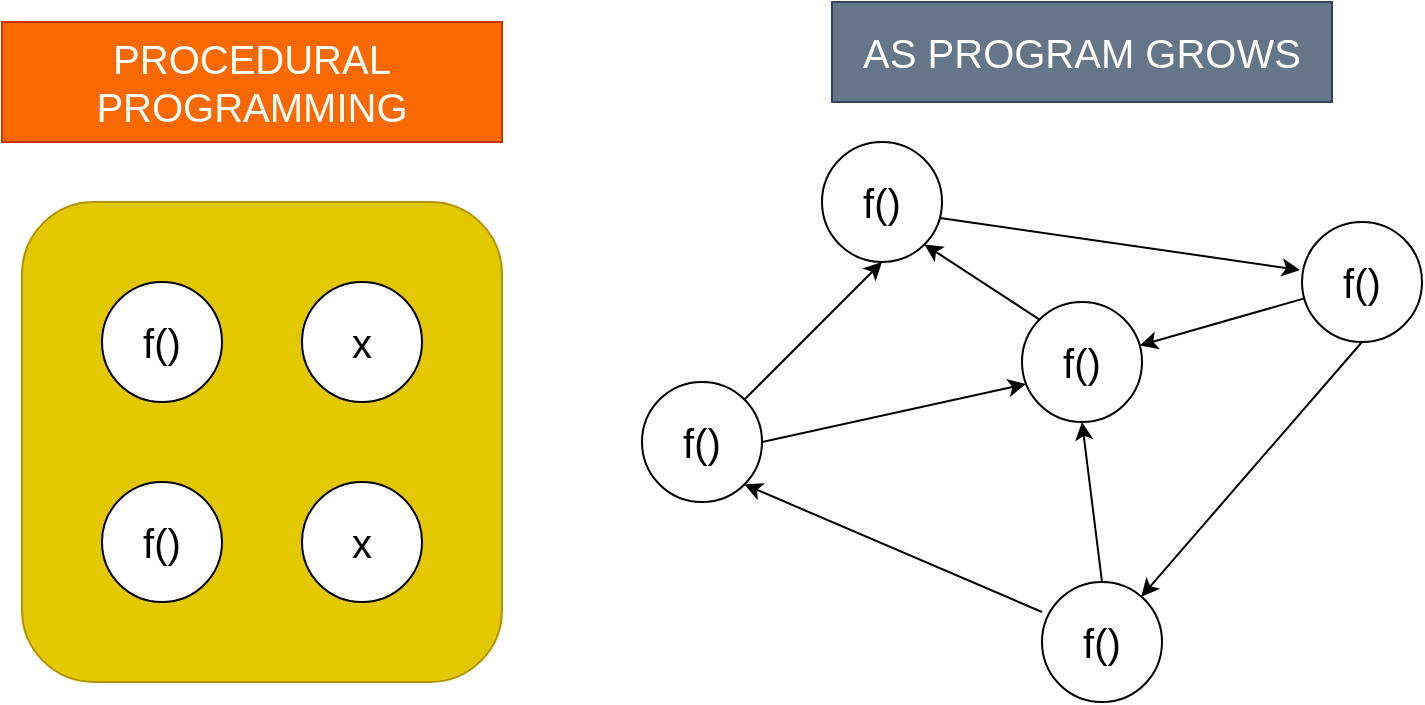 <mxfile version="13.6.5">
    <diagram id="7NJKcWcNU2BVuaen_Juf" name="Page-1">
        <mxGraphModel dx="1029" dy="500" grid="1" gridSize="10" guides="1" tooltips="1" connect="1" arrows="1" fold="1" page="1" pageScale="1" pageWidth="850" pageHeight="1100" math="0" shadow="0">
            <root>
                <mxCell id="0"/>
                <mxCell id="1" parent="0"/>
                <mxCell id="2" value="" style="rounded=1;whiteSpace=wrap;html=1;fillColor=#e3c800;strokeColor=#B09500;fontColor=#ffffff;" vertex="1" parent="1">
                    <mxGeometry x="40" y="130" width="240" height="240" as="geometry"/>
                </mxCell>
                <mxCell id="3" value="f()" style="ellipse;whiteSpace=wrap;html=1;aspect=fixed;fontSize=20;" vertex="1" parent="1">
                    <mxGeometry x="80" y="170" width="60" height="60" as="geometry"/>
                </mxCell>
                <mxCell id="4" value="x" style="ellipse;whiteSpace=wrap;html=1;aspect=fixed;fontSize=20;" vertex="1" parent="1">
                    <mxGeometry x="180" y="170" width="60" height="60" as="geometry"/>
                </mxCell>
                <mxCell id="5" value="x" style="ellipse;whiteSpace=wrap;html=1;aspect=fixed;fontSize=20;" vertex="1" parent="1">
                    <mxGeometry x="180" y="270" width="60" height="60" as="geometry"/>
                </mxCell>
                <mxCell id="6" value="f()" style="ellipse;whiteSpace=wrap;html=1;aspect=fixed;fontSize=20;" vertex="1" parent="1">
                    <mxGeometry x="80" y="270" width="60" height="60" as="geometry"/>
                </mxCell>
                <mxCell id="7" value="f()" style="ellipse;whiteSpace=wrap;html=1;aspect=fixed;fontSize=20;" vertex="1" parent="1">
                    <mxGeometry x="440" y="100" width="60" height="60" as="geometry"/>
                </mxCell>
                <mxCell id="10" value="f()" style="ellipse;whiteSpace=wrap;html=1;aspect=fixed;fontSize=20;" vertex="1" parent="1">
                    <mxGeometry x="350" y="220" width="60" height="60" as="geometry"/>
                </mxCell>
                <mxCell id="11" value="f()" style="ellipse;whiteSpace=wrap;html=1;aspect=fixed;fontSize=20;" vertex="1" parent="1">
                    <mxGeometry x="540" y="180" width="60" height="60" as="geometry"/>
                </mxCell>
                <mxCell id="12" value="f()" style="ellipse;whiteSpace=wrap;html=1;aspect=fixed;fontSize=20;" vertex="1" parent="1">
                    <mxGeometry x="680" y="140" width="60" height="60" as="geometry"/>
                </mxCell>
                <mxCell id="14" value="f()" style="ellipse;whiteSpace=wrap;html=1;aspect=fixed;fontSize=20;" vertex="1" parent="1">
                    <mxGeometry x="550" y="320" width="60" height="60" as="geometry"/>
                </mxCell>
                <mxCell id="15" value="" style="endArrow=classic;html=1;fontSize=20;exitX=1;exitY=0.5;exitDx=0;exitDy=0;entryX=0.033;entryY=0.683;entryDx=0;entryDy=0;entryPerimeter=0;" edge="1" parent="1" source="10" target="11">
                    <mxGeometry width="50" height="50" relative="1" as="geometry">
                        <mxPoint x="480" y="280" as="sourcePoint"/>
                        <mxPoint x="530" y="230" as="targetPoint"/>
                    </mxGeometry>
                </mxCell>
                <mxCell id="16" value="" style="endArrow=classic;html=1;fontSize=20;entryX=-0.017;entryY=0.4;entryDx=0;entryDy=0;entryPerimeter=0;exitX=0.983;exitY=0.633;exitDx=0;exitDy=0;exitPerimeter=0;" edge="1" parent="1" source="7" target="12">
                    <mxGeometry width="50" height="50" relative="1" as="geometry">
                        <mxPoint x="510" y="140" as="sourcePoint"/>
                        <mxPoint x="510" y="110" as="targetPoint"/>
                    </mxGeometry>
                </mxCell>
                <mxCell id="17" value="" style="endArrow=classic;html=1;fontSize=20;exitX=0;exitY=0.25;exitDx=0;exitDy=0;exitPerimeter=0;entryX=1;entryY=1;entryDx=0;entryDy=0;" edge="1" parent="1" source="14" target="10">
                    <mxGeometry width="50" height="50" relative="1" as="geometry">
                        <mxPoint x="480" y="280" as="sourcePoint"/>
                        <mxPoint x="530" y="230" as="targetPoint"/>
                    </mxGeometry>
                </mxCell>
                <mxCell id="18" value="" style="endArrow=classic;html=1;fontSize=20;exitX=0.5;exitY=1;exitDx=0;exitDy=0;" edge="1" parent="1" source="12" target="14">
                    <mxGeometry width="50" height="50" relative="1" as="geometry">
                        <mxPoint x="480" y="280" as="sourcePoint"/>
                        <mxPoint x="530" y="230" as="targetPoint"/>
                    </mxGeometry>
                </mxCell>
                <mxCell id="19" value="" style="endArrow=classic;html=1;fontSize=20;exitX=0.5;exitY=0;exitDx=0;exitDy=0;entryX=0.5;entryY=1;entryDx=0;entryDy=0;" edge="1" parent="1" source="14" target="11">
                    <mxGeometry width="50" height="50" relative="1" as="geometry">
                        <mxPoint x="480" y="280" as="sourcePoint"/>
                        <mxPoint x="530" y="230" as="targetPoint"/>
                    </mxGeometry>
                </mxCell>
                <mxCell id="20" value="" style="endArrow=classic;html=1;fontSize=20;entryX=0.5;entryY=1;entryDx=0;entryDy=0;" edge="1" parent="1" source="10" target="7">
                    <mxGeometry width="50" height="50" relative="1" as="geometry">
                        <mxPoint x="480" y="280" as="sourcePoint"/>
                        <mxPoint x="530" y="230" as="targetPoint"/>
                    </mxGeometry>
                </mxCell>
                <mxCell id="21" value="" style="endArrow=classic;html=1;fontSize=20;" edge="1" parent="1" source="12" target="11">
                    <mxGeometry width="50" height="50" relative="1" as="geometry">
                        <mxPoint x="480" y="280" as="sourcePoint"/>
                        <mxPoint x="530" y="230" as="targetPoint"/>
                    </mxGeometry>
                </mxCell>
                <mxCell id="22" value="" style="endArrow=classic;html=1;fontSize=20;exitX=0;exitY=0;exitDx=0;exitDy=0;entryX=1;entryY=1;entryDx=0;entryDy=0;" edge="1" parent="1" source="11" target="7">
                    <mxGeometry width="50" height="50" relative="1" as="geometry">
                        <mxPoint x="480" y="280" as="sourcePoint"/>
                        <mxPoint x="530" y="230" as="targetPoint"/>
                    </mxGeometry>
                </mxCell>
                <mxCell id="23" value="AS PROGRAM GROWS" style="text;html=1;strokeColor=#314354;fillColor=#647687;align=center;verticalAlign=middle;whiteSpace=wrap;rounded=0;fontSize=20;fontColor=#ffffff;" vertex="1" parent="1">
                    <mxGeometry x="445" y="30" width="250" height="50" as="geometry"/>
                </mxCell>
                <mxCell id="24" value="PROCEDURAL PROGRAMMING" style="text;html=1;strokeColor=#C73500;fillColor=#fa6800;align=center;verticalAlign=middle;whiteSpace=wrap;rounded=0;fontSize=20;fontColor=#ffffff;" vertex="1" parent="1">
                    <mxGeometry x="30" y="40" width="250" height="60" as="geometry"/>
                </mxCell>
            </root>
        </mxGraphModel>
    </diagram>
</mxfile>